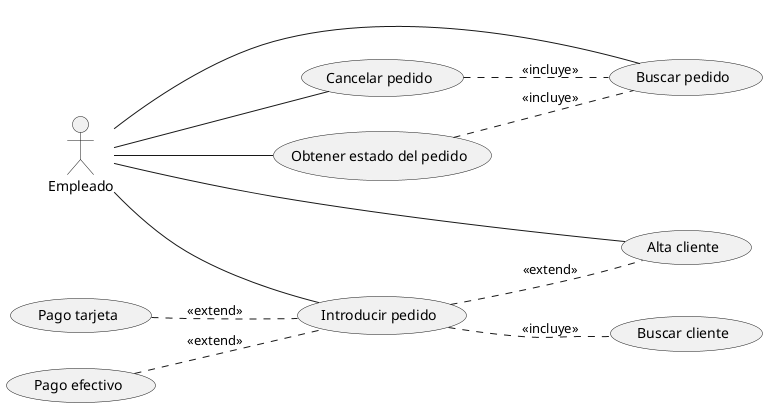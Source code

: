 @startuml
left to right direction

usecase "Introducir pedido" as CU1
usecase "Cancelar pedido" as CU2
usecase "Obtener estado del pedido" as CU3
usecase "Buscar pedido" as CU5
usecase "Alta cliente" as CU6
usecase "Buscar cliente" as CU9
usecase "Pago efectivo" as CU10
usecase "Pago tarjeta" as CU11

:Empleado: -- CU1
:Empleado: -- CU2
:Empleado: -- CU3
:Empleado: -- CU5
:Empleado: -- CU6

CU1 .. CU6 : <<extend>>
CU1 .. CU9 : <<incluye>>
CU2 .. CU5 : <<incluye>>
CU3 .. CU5 : <<incluye>>
CU10 .. CU1 : <<extend>>
CU11 .. CU1 : <<extend>>


@enduml